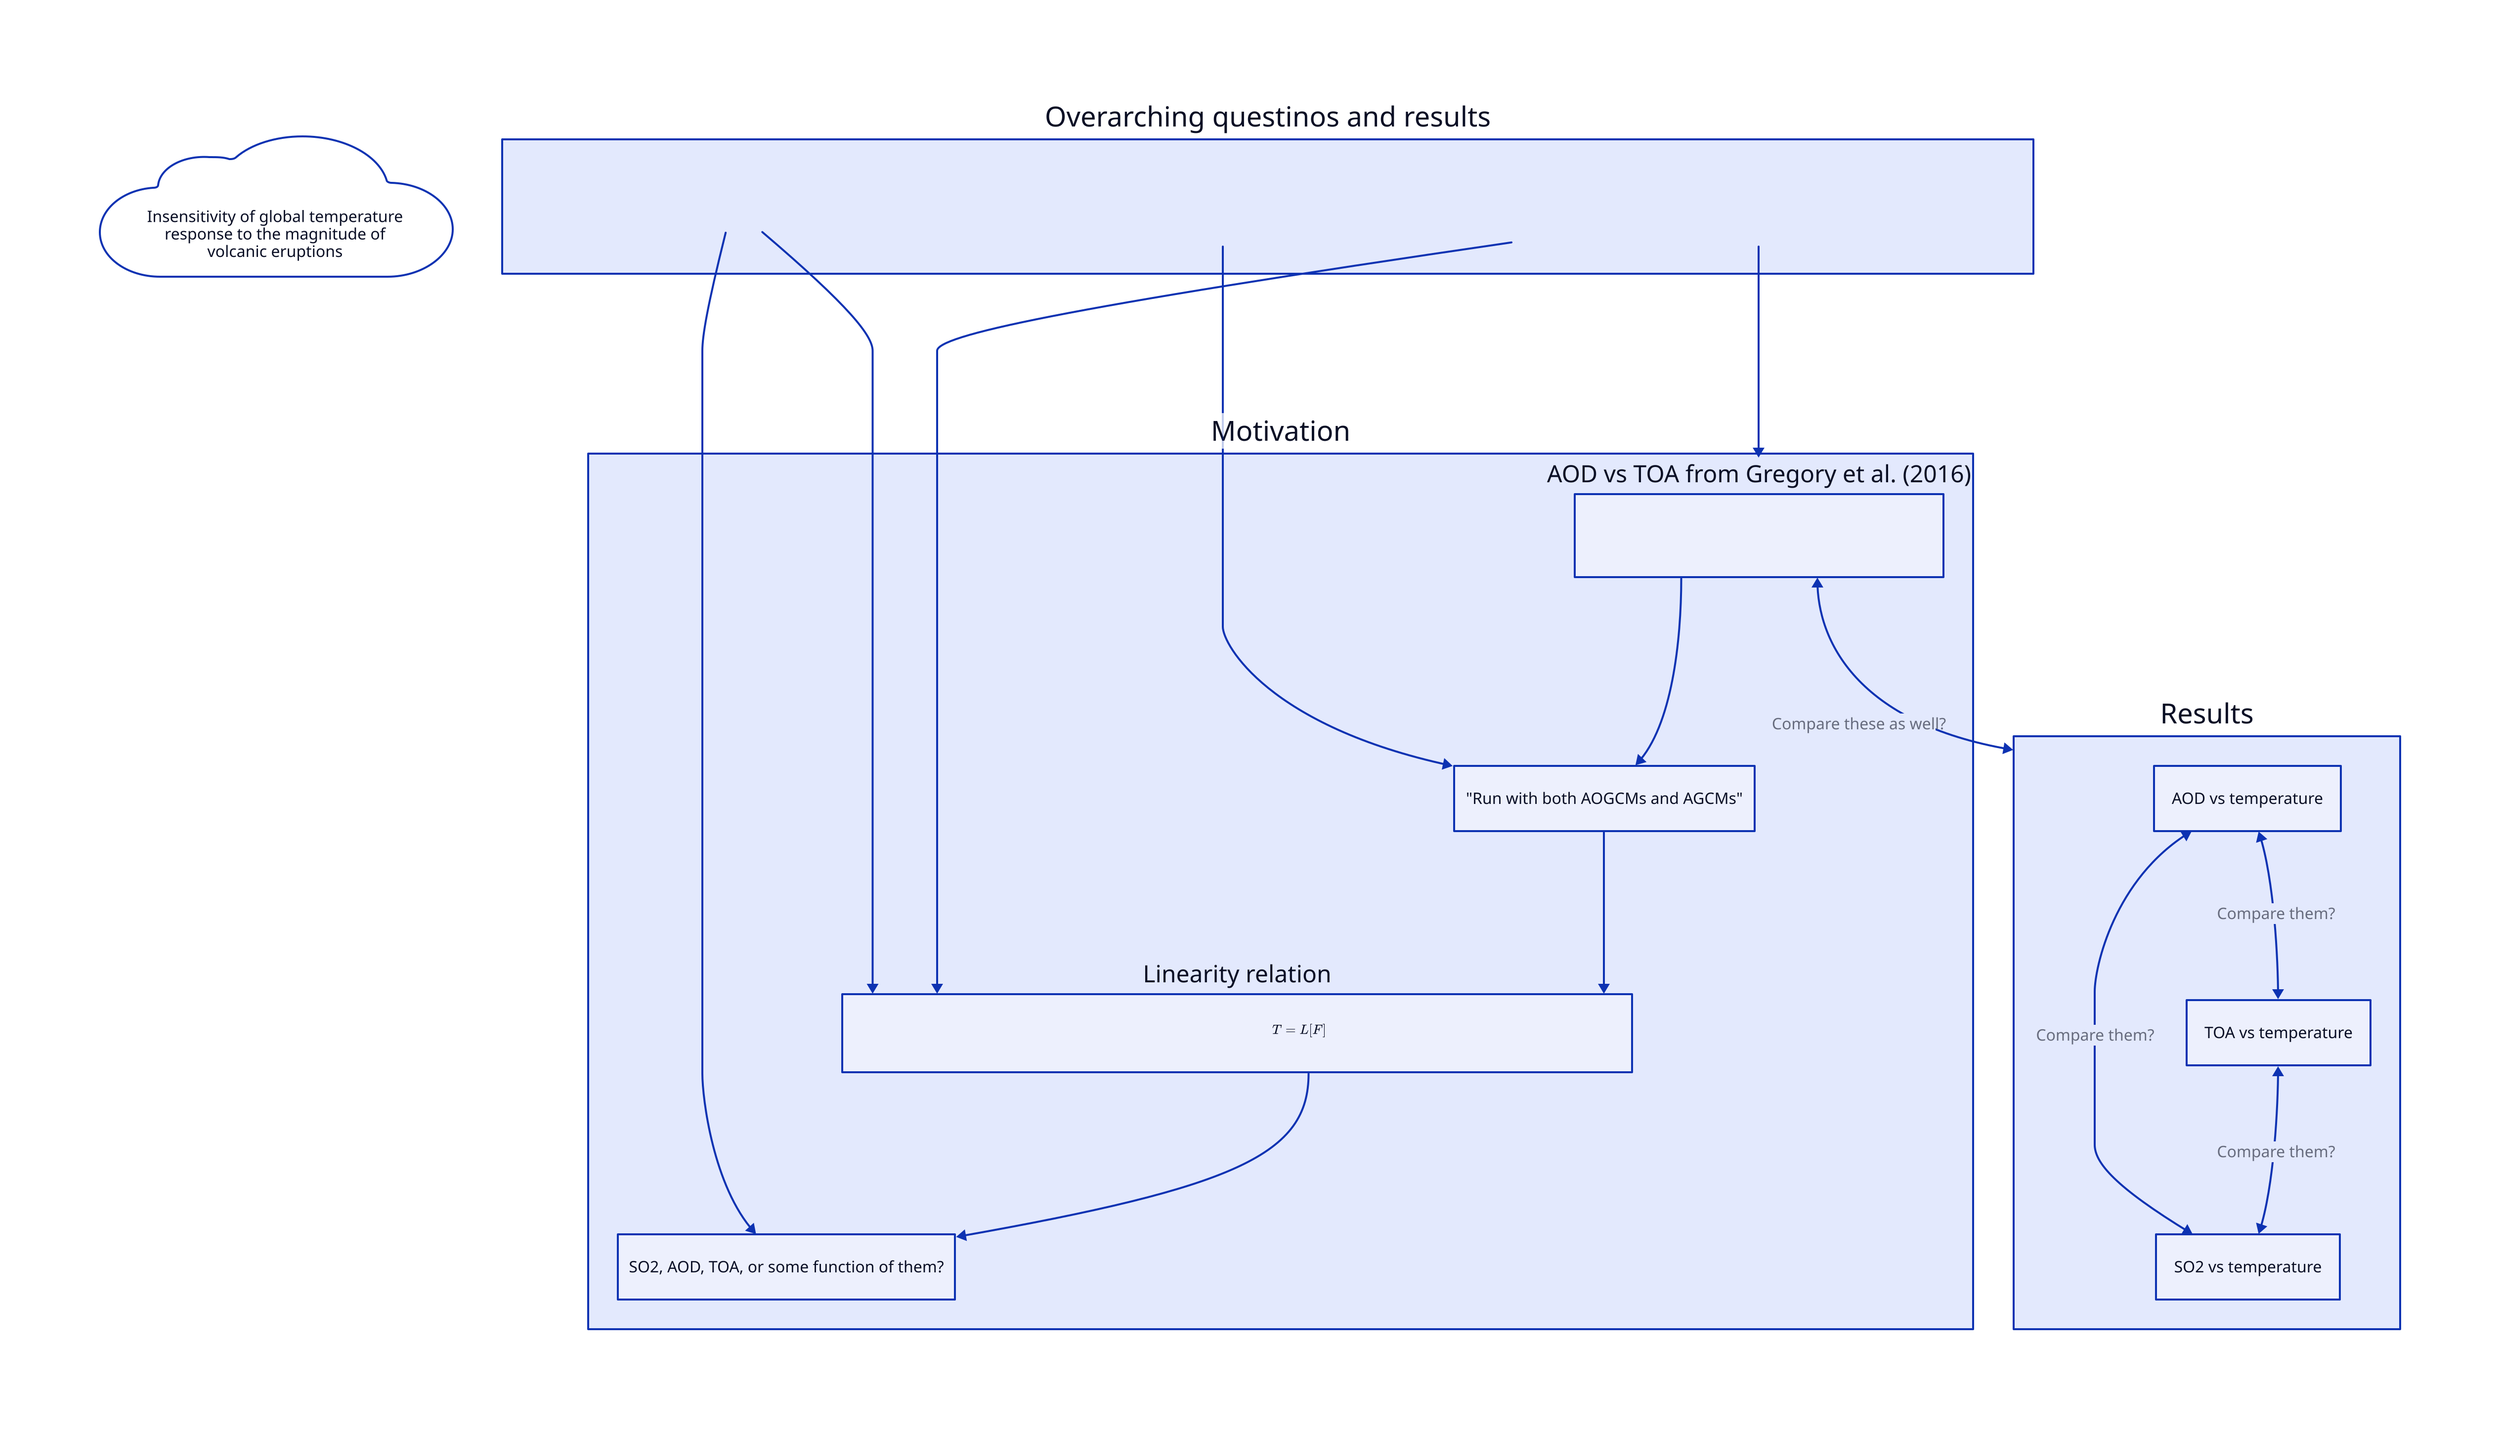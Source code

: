 # Generated form root with
# d2 --force-appendix --dark-theme 200 --theme 200 --watch --sketch content/attachments/egu.d2 out.svg

title: Insensitivity of global temperature \nresponse to the magnitude of \nvolcanic eruptions
title.shape: cloud

view: Overarching questinos and results {
  q1: |md
    - Show the temperature response to volcanoes of different magnitude.
      - But what should define magnitude?
      - Over what range is there a linear relation?
  |
  q2: |md
    - More pure volcanic simulations to diagnose the climate response
      - Both with AOGCMs and AGCMs
      - Does other models exibit a cloud adjustment?
  |
  q3: |md
    - Events superpose
      - At least our very early results point in that direction
  |
}

motivation: Motivation {
  plt: "AOD vs TOA from Gregory et al. (2016)" {
    formula: |md
    - People have looked into it up to AOD=0.15
    |
  }
  quote: '"Run with both AOGCMs and AGCMs"'
  linearity_formula: "Linearity relation" {
    formula: |latex
    T = L\[F\]
    |
  }
  alternatives: SO2, AOD, TOA, or some function of them?

  plt ->\
    quote ->\
    linearity_formula ->\
    alternatives
}

results: Results {
  aodtmp: AOD vs temperature
  toatmp: TOA vs temperature
  so2tmp: SO2 vs temperature

  aodtmp <-> toatmp <-> so2tmp <-> aodtmp: Compare them?
}

view.q1 -> motivation.plt
view.q1 -> motivation.linearity_formula
view.q2 -> motivation.quote
view.q3 -> motivation.linearity_formula
view.q3 -> motivation.alternatives

# title -> motivation: To start it off
# title -> results: Makes sense of the title
motivation.plt <-> results: Compare these as well?
